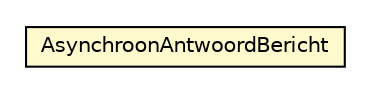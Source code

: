 #!/usr/local/bin/dot
#
# Class diagram 
# Generated by UMLGraph version R5_6-24-gf6e263 (http://www.umlgraph.org/)
#

digraph G {
	edge [fontname="Helvetica",fontsize=10,labelfontname="Helvetica",labelfontsize=10];
	node [fontname="Helvetica",fontsize=10,shape=plaintext];
	nodesep=0.25;
	ranksep=0.5;
	// nl.egem.stuf.sector.bg._0204.AsynchroonAntwoordBericht
	c37624 [label=<<table title="nl.egem.stuf.sector.bg._0204.AsynchroonAntwoordBericht" border="0" cellborder="1" cellspacing="0" cellpadding="2" port="p" bgcolor="lemonChiffon" href="./AsynchroonAntwoordBericht.html">
		<tr><td><table border="0" cellspacing="0" cellpadding="1">
<tr><td align="center" balign="center"> AsynchroonAntwoordBericht </td></tr>
		</table></td></tr>
		</table>>, URL="./AsynchroonAntwoordBericht.html", fontname="Helvetica", fontcolor="black", fontsize=10.0];
}

